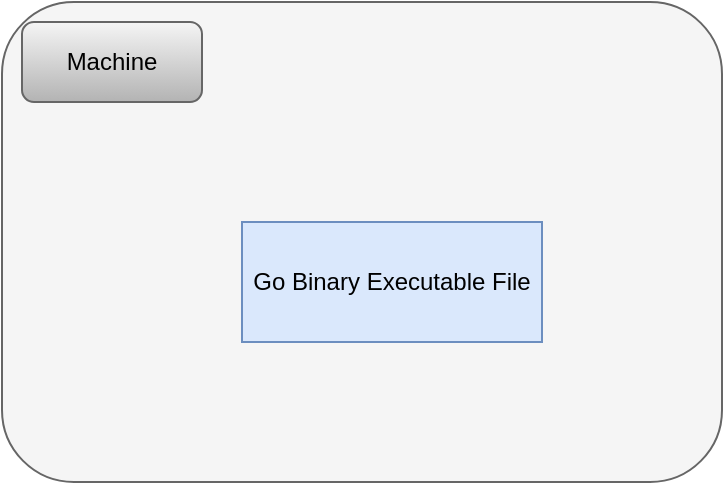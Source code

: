 <mxfile version="21.2.1" type="device">
  <diagram name="第 1 页" id="1yjjqfhhYM3eo_SSomgb">
    <mxGraphModel dx="901" dy="674" grid="1" gridSize="10" guides="1" tooltips="1" connect="1" arrows="1" fold="1" page="1" pageScale="1" pageWidth="827" pageHeight="1169" math="0" shadow="0">
      <root>
        <mxCell id="0" />
        <mxCell id="1" parent="0" />
        <mxCell id="dF69NKPpcGaOC6fjH79P-2" value="" style="rounded=1;whiteSpace=wrap;html=1;fillColor=#f5f5f5;fontColor=#333333;strokeColor=#666666;" vertex="1" parent="1">
          <mxGeometry x="100" y="380" width="360" height="240" as="geometry" />
        </mxCell>
        <mxCell id="dF69NKPpcGaOC6fjH79P-4" value="Machine" style="rounded=1;whiteSpace=wrap;html=1;fillColor=#f5f5f5;gradientColor=#b3b3b3;strokeColor=#666666;" vertex="1" parent="1">
          <mxGeometry x="110" y="390" width="90" height="40" as="geometry" />
        </mxCell>
        <mxCell id="dF69NKPpcGaOC6fjH79P-5" style="edgeStyle=orthogonalEdgeStyle;rounded=0;orthogonalLoop=1;jettySize=auto;html=1;exitX=0.5;exitY=1;exitDx=0;exitDy=0;" edge="1" parent="1">
          <mxGeometry relative="1" as="geometry">
            <mxPoint x="235" y="460" as="sourcePoint" />
            <mxPoint x="235" y="460" as="targetPoint" />
          </mxGeometry>
        </mxCell>
        <mxCell id="dF69NKPpcGaOC6fjH79P-12" value="Go Binary Executable File" style="rounded=0;whiteSpace=wrap;html=1;fillColor=#dae8fc;strokeColor=#6c8ebf;" vertex="1" parent="1">
          <mxGeometry x="220" y="490" width="150" height="60" as="geometry" />
        </mxCell>
      </root>
    </mxGraphModel>
  </diagram>
</mxfile>
